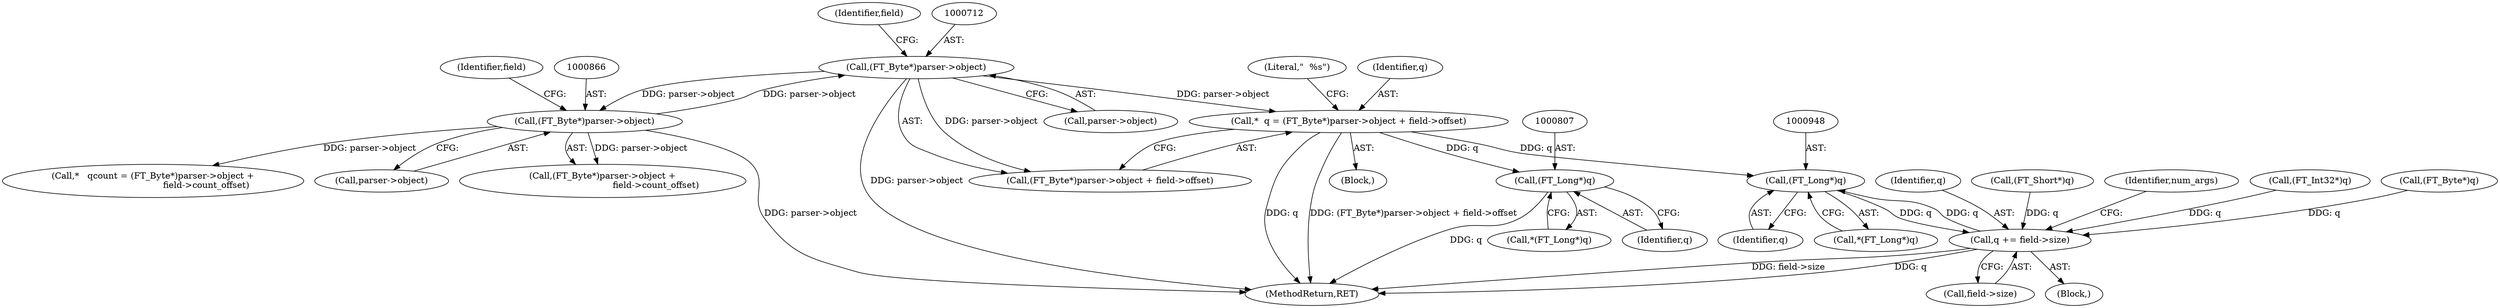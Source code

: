 digraph "0_savannah_beecf80a6deecbaf5d264d4f864451bde4fe98b8@integer" {
"1000708" [label="(Call,*  q = (FT_Byte*)parser->object + field->offset)"];
"1000711" [label="(Call,(FT_Byte*)parser->object)"];
"1000865" [label="(Call,(FT_Byte*)parser->object)"];
"1000806" [label="(Call,(FT_Long*)q)"];
"1000947" [label="(Call,(FT_Long*)q)"];
"1000955" [label="(Call,q += field->size)"];
"1000705" [label="(Block,)"];
"1000808" [label="(Identifier,q)"];
"1000946" [label="(Call,*(FT_Long*)q)"];
"1000949" [label="(Identifier,q)"];
"1000871" [label="(Identifier,field)"];
"1000957" [label="(Call,field->size)"];
"1000937" [label="(Call,(FT_Int32*)q)"];
"1001011" [label="(MethodReturn,RET)"];
"1000919" [label="(Call,(FT_Byte*)q)"];
"1000955" [label="(Call,q += field->size)"];
"1000862" [label="(Call,*   qcount = (FT_Byte*)parser->object +\n                                      field->count_offset)"];
"1000805" [label="(Call,*(FT_Long*)q)"];
"1000956" [label="(Identifier,q)"];
"1000709" [label="(Identifier,q)"];
"1000721" [label="(Literal,\"  %s\")"];
"1000947" [label="(Call,(FT_Long*)q)"];
"1000928" [label="(Call,(FT_Short*)q)"];
"1000710" [label="(Call,(FT_Byte*)parser->object + field->offset)"];
"1000717" [label="(Identifier,field)"];
"1000905" [label="(Block,)"];
"1000713" [label="(Call,parser->object)"];
"1000867" [label="(Call,parser->object)"];
"1000864" [label="(Call,(FT_Byte*)parser->object +\n                                      field->count_offset)"];
"1000961" [label="(Identifier,num_args)"];
"1000865" [label="(Call,(FT_Byte*)parser->object)"];
"1000806" [label="(Call,(FT_Long*)q)"];
"1000711" [label="(Call,(FT_Byte*)parser->object)"];
"1000708" [label="(Call,*  q = (FT_Byte*)parser->object + field->offset)"];
"1000708" -> "1000705"  [label="AST: "];
"1000708" -> "1000710"  [label="CFG: "];
"1000709" -> "1000708"  [label="AST: "];
"1000710" -> "1000708"  [label="AST: "];
"1000721" -> "1000708"  [label="CFG: "];
"1000708" -> "1001011"  [label="DDG: q"];
"1000708" -> "1001011"  [label="DDG: (FT_Byte*)parser->object + field->offset"];
"1000711" -> "1000708"  [label="DDG: parser->object"];
"1000708" -> "1000806"  [label="DDG: q"];
"1000708" -> "1000947"  [label="DDG: q"];
"1000711" -> "1000710"  [label="AST: "];
"1000711" -> "1000713"  [label="CFG: "];
"1000712" -> "1000711"  [label="AST: "];
"1000713" -> "1000711"  [label="AST: "];
"1000717" -> "1000711"  [label="CFG: "];
"1000711" -> "1001011"  [label="DDG: parser->object"];
"1000711" -> "1000710"  [label="DDG: parser->object"];
"1000865" -> "1000711"  [label="DDG: parser->object"];
"1000711" -> "1000865"  [label="DDG: parser->object"];
"1000865" -> "1000864"  [label="AST: "];
"1000865" -> "1000867"  [label="CFG: "];
"1000866" -> "1000865"  [label="AST: "];
"1000867" -> "1000865"  [label="AST: "];
"1000871" -> "1000865"  [label="CFG: "];
"1000865" -> "1001011"  [label="DDG: parser->object"];
"1000865" -> "1000862"  [label="DDG: parser->object"];
"1000865" -> "1000864"  [label="DDG: parser->object"];
"1000806" -> "1000805"  [label="AST: "];
"1000806" -> "1000808"  [label="CFG: "];
"1000807" -> "1000806"  [label="AST: "];
"1000808" -> "1000806"  [label="AST: "];
"1000805" -> "1000806"  [label="CFG: "];
"1000806" -> "1001011"  [label="DDG: q"];
"1000947" -> "1000946"  [label="AST: "];
"1000947" -> "1000949"  [label="CFG: "];
"1000948" -> "1000947"  [label="AST: "];
"1000949" -> "1000947"  [label="AST: "];
"1000946" -> "1000947"  [label="CFG: "];
"1000955" -> "1000947"  [label="DDG: q"];
"1000947" -> "1000955"  [label="DDG: q"];
"1000955" -> "1000905"  [label="AST: "];
"1000955" -> "1000957"  [label="CFG: "];
"1000956" -> "1000955"  [label="AST: "];
"1000957" -> "1000955"  [label="AST: "];
"1000961" -> "1000955"  [label="CFG: "];
"1000955" -> "1001011"  [label="DDG: field->size"];
"1000955" -> "1001011"  [label="DDG: q"];
"1000937" -> "1000955"  [label="DDG: q"];
"1000919" -> "1000955"  [label="DDG: q"];
"1000928" -> "1000955"  [label="DDG: q"];
}

